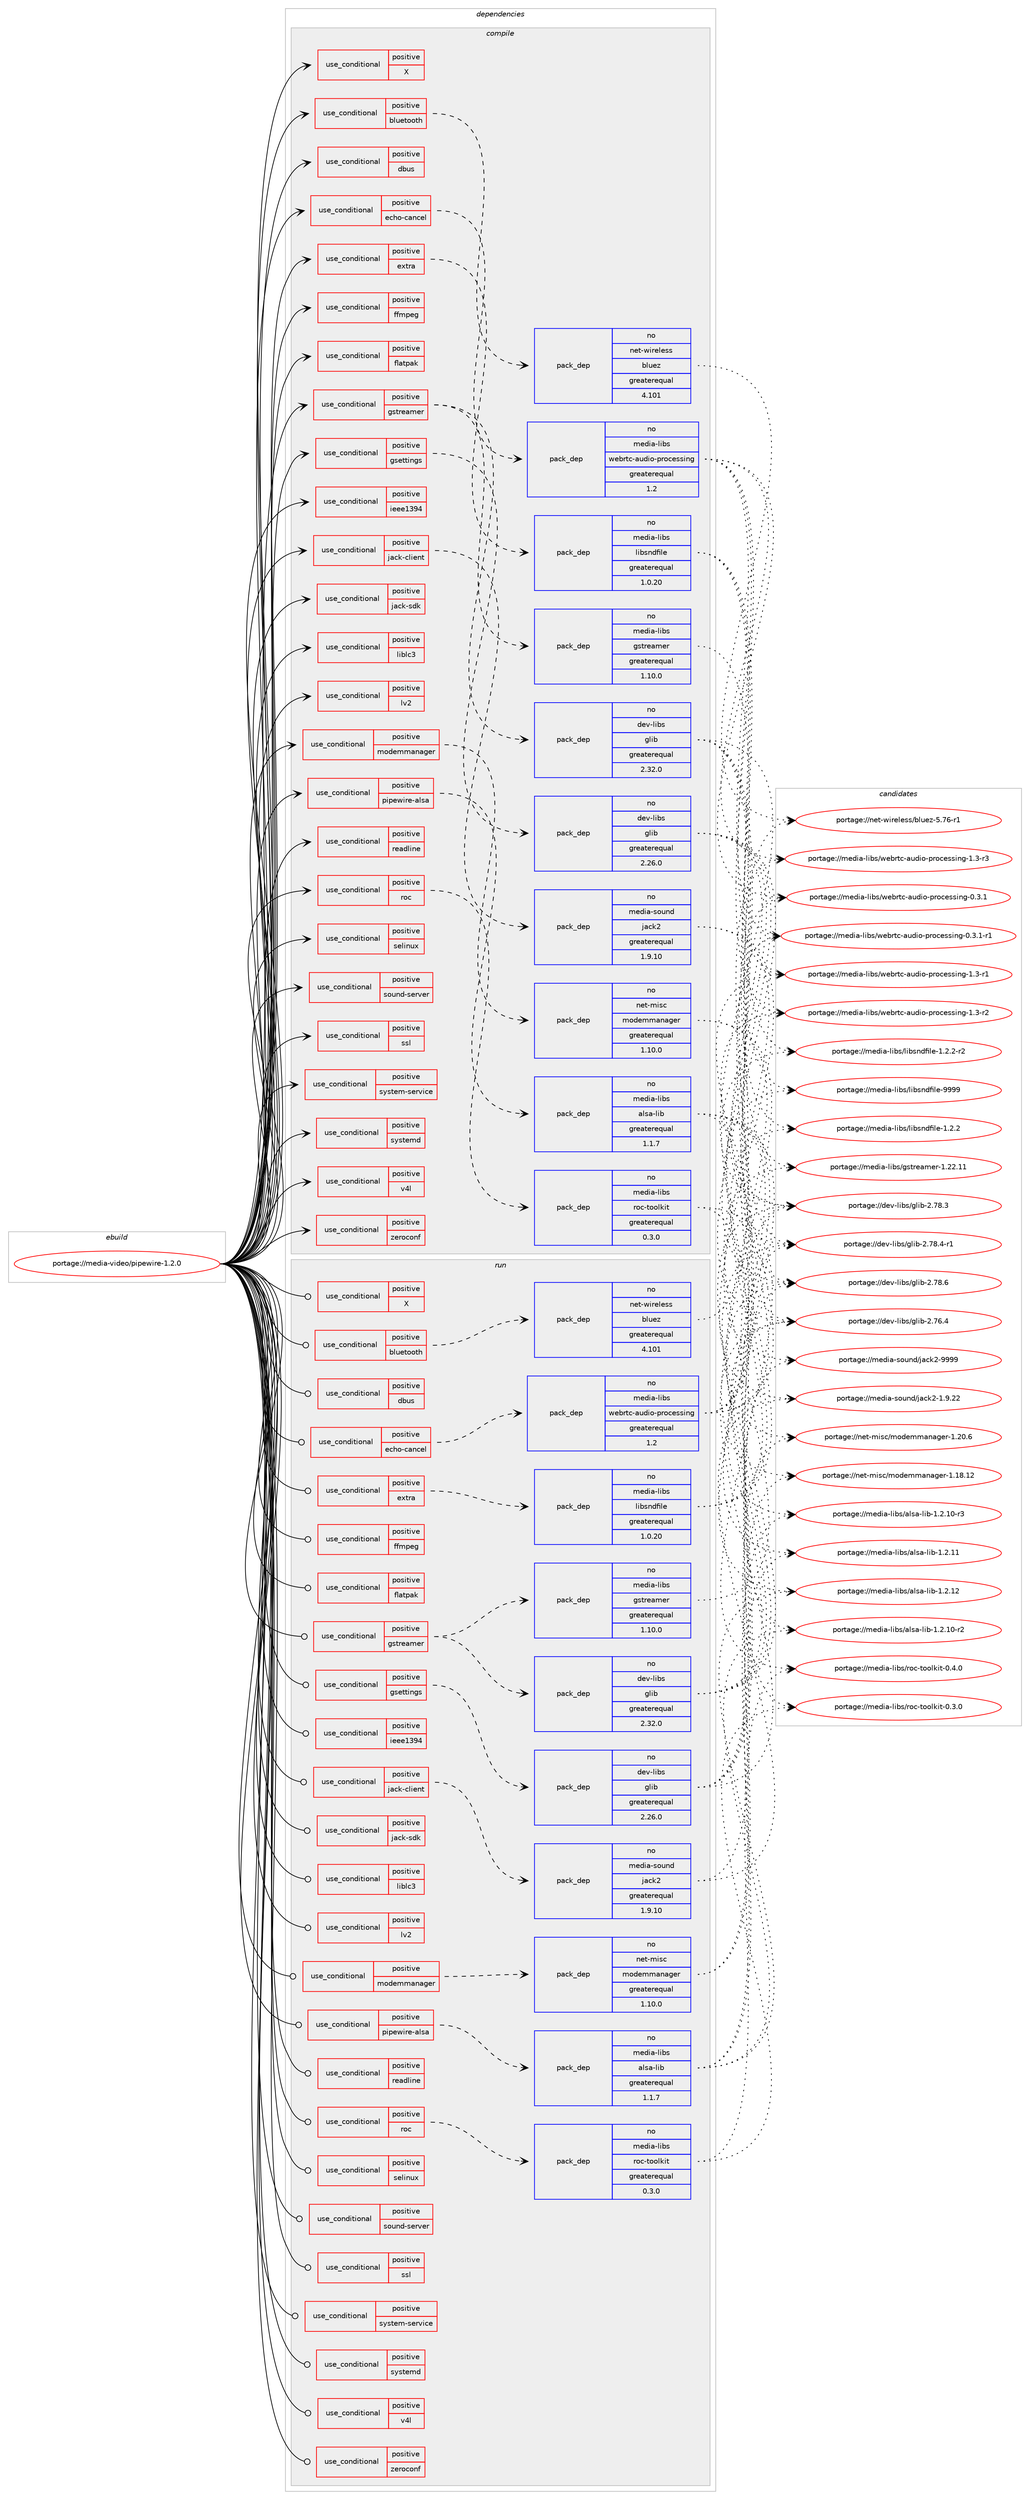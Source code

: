 digraph prolog {

# *************
# Graph options
# *************

newrank=true;
concentrate=true;
compound=true;
graph [rankdir=LR,fontname=Helvetica,fontsize=10,ranksep=1.5];#, ranksep=2.5, nodesep=0.2];
edge  [arrowhead=vee];
node  [fontname=Helvetica,fontsize=10];

# **********
# The ebuild
# **********

subgraph cluster_leftcol {
color=gray;
rank=same;
label=<<i>ebuild</i>>;
id [label="portage://media-video/pipewire-1.2.0", color=red, width=4, href="../media-video/pipewire-1.2.0.svg"];
}

# ****************
# The dependencies
# ****************

subgraph cluster_midcol {
color=gray;
label=<<i>dependencies</i>>;
subgraph cluster_compile {
fillcolor="#eeeeee";
style=filled;
label=<<i>compile</i>>;
subgraph cond83371 {
dependency171447 [label=<<TABLE BORDER="0" CELLBORDER="1" CELLSPACING="0" CELLPADDING="4"><TR><TD ROWSPAN="3" CELLPADDING="10">use_conditional</TD></TR><TR><TD>positive</TD></TR><TR><TD>X</TD></TR></TABLE>>, shape=none, color=red];
# *** BEGIN UNKNOWN DEPENDENCY TYPE (TODO) ***
# dependency171447 -> package_dependency(portage://media-video/pipewire-1.2.0,install,no,media-libs,libcanberra,none,[,,],[],[])
# *** END UNKNOWN DEPENDENCY TYPE (TODO) ***

# *** BEGIN UNKNOWN DEPENDENCY TYPE (TODO) ***
# dependency171447 -> package_dependency(portage://media-video/pipewire-1.2.0,install,no,x11-libs,libX11,none,[,,],[],[])
# *** END UNKNOWN DEPENDENCY TYPE (TODO) ***

# *** BEGIN UNKNOWN DEPENDENCY TYPE (TODO) ***
# dependency171447 -> package_dependency(portage://media-video/pipewire-1.2.0,install,no,x11-libs,libXfixes,none,[,,],[],[])
# *** END UNKNOWN DEPENDENCY TYPE (TODO) ***

}
id:e -> dependency171447:w [weight=20,style="solid",arrowhead="vee"];
subgraph cond83372 {
dependency171448 [label=<<TABLE BORDER="0" CELLBORDER="1" CELLSPACING="0" CELLPADDING="4"><TR><TD ROWSPAN="3" CELLPADDING="10">use_conditional</TD></TR><TR><TD>positive</TD></TR><TR><TD>bluetooth</TD></TR></TABLE>>, shape=none, color=red];
# *** BEGIN UNKNOWN DEPENDENCY TYPE (TODO) ***
# dependency171448 -> package_dependency(portage://media-video/pipewire-1.2.0,install,no,dev-libs,glib,none,[,,],[],[])
# *** END UNKNOWN DEPENDENCY TYPE (TODO) ***

# *** BEGIN UNKNOWN DEPENDENCY TYPE (TODO) ***
# dependency171448 -> package_dependency(portage://media-video/pipewire-1.2.0,install,no,media-libs,fdk-aac,none,[,,],[],[])
# *** END UNKNOWN DEPENDENCY TYPE (TODO) ***

# *** BEGIN UNKNOWN DEPENDENCY TYPE (TODO) ***
# dependency171448 -> package_dependency(portage://media-video/pipewire-1.2.0,install,no,media-libs,libldac,none,[,,],[],[])
# *** END UNKNOWN DEPENDENCY TYPE (TODO) ***

# *** BEGIN UNKNOWN DEPENDENCY TYPE (TODO) ***
# dependency171448 -> package_dependency(portage://media-video/pipewire-1.2.0,install,no,media-libs,libfreeaptx,none,[,,],[],[])
# *** END UNKNOWN DEPENDENCY TYPE (TODO) ***

# *** BEGIN UNKNOWN DEPENDENCY TYPE (TODO) ***
# dependency171448 -> package_dependency(portage://media-video/pipewire-1.2.0,install,no,media-libs,opus,none,[,,],[],[])
# *** END UNKNOWN DEPENDENCY TYPE (TODO) ***

# *** BEGIN UNKNOWN DEPENDENCY TYPE (TODO) ***
# dependency171448 -> package_dependency(portage://media-video/pipewire-1.2.0,install,no,media-libs,sbc,none,[,,],[],[])
# *** END UNKNOWN DEPENDENCY TYPE (TODO) ***

subgraph pack85596 {
dependency171449 [label=<<TABLE BORDER="0" CELLBORDER="1" CELLSPACING="0" CELLPADDING="4" WIDTH="220"><TR><TD ROWSPAN="6" CELLPADDING="30">pack_dep</TD></TR><TR><TD WIDTH="110">no</TD></TR><TR><TD>net-wireless</TD></TR><TR><TD>bluez</TD></TR><TR><TD>greaterequal</TD></TR><TR><TD>4.101</TD></TR></TABLE>>, shape=none, color=blue];
}
dependency171448:e -> dependency171449:w [weight=20,style="dashed",arrowhead="vee"];
# *** BEGIN UNKNOWN DEPENDENCY TYPE (TODO) ***
# dependency171448 -> package_dependency(portage://media-video/pipewire-1.2.0,install,no,virtual,libusb,none,[,,],[slot(1)],[])
# *** END UNKNOWN DEPENDENCY TYPE (TODO) ***

}
id:e -> dependency171448:w [weight=20,style="solid",arrowhead="vee"];
subgraph cond83373 {
dependency171450 [label=<<TABLE BORDER="0" CELLBORDER="1" CELLSPACING="0" CELLPADDING="4"><TR><TD ROWSPAN="3" CELLPADDING="10">use_conditional</TD></TR><TR><TD>positive</TD></TR><TR><TD>dbus</TD></TR></TABLE>>, shape=none, color=red];
# *** BEGIN UNKNOWN DEPENDENCY TYPE (TODO) ***
# dependency171450 -> package_dependency(portage://media-video/pipewire-1.2.0,install,no,sys-apps,dbus,none,[,,],[],[use(optenable(abi_x86_32),negative),use(optenable(abi_x86_64),negative),use(optenable(abi_x86_x32),negative),use(optenable(abi_mips_n32),negative),use(optenable(abi_mips_n64),negative),use(optenable(abi_mips_o32),negative),use(optenable(abi_s390_32),negative),use(optenable(abi_s390_64),negative)])
# *** END UNKNOWN DEPENDENCY TYPE (TODO) ***

}
id:e -> dependency171450:w [weight=20,style="solid",arrowhead="vee"];
subgraph cond83374 {
dependency171451 [label=<<TABLE BORDER="0" CELLBORDER="1" CELLSPACING="0" CELLPADDING="4"><TR><TD ROWSPAN="3" CELLPADDING="10">use_conditional</TD></TR><TR><TD>positive</TD></TR><TR><TD>echo-cancel</TD></TR></TABLE>>, shape=none, color=red];
subgraph pack85597 {
dependency171452 [label=<<TABLE BORDER="0" CELLBORDER="1" CELLSPACING="0" CELLPADDING="4" WIDTH="220"><TR><TD ROWSPAN="6" CELLPADDING="30">pack_dep</TD></TR><TR><TD WIDTH="110">no</TD></TR><TR><TD>media-libs</TD></TR><TR><TD>webrtc-audio-processing</TD></TR><TR><TD>greaterequal</TD></TR><TR><TD>1.2</TD></TR></TABLE>>, shape=none, color=blue];
}
dependency171451:e -> dependency171452:w [weight=20,style="dashed",arrowhead="vee"];
}
id:e -> dependency171451:w [weight=20,style="solid",arrowhead="vee"];
subgraph cond83375 {
dependency171453 [label=<<TABLE BORDER="0" CELLBORDER="1" CELLSPACING="0" CELLPADDING="4"><TR><TD ROWSPAN="3" CELLPADDING="10">use_conditional</TD></TR><TR><TD>positive</TD></TR><TR><TD>extra</TD></TR></TABLE>>, shape=none, color=red];
subgraph pack85598 {
dependency171454 [label=<<TABLE BORDER="0" CELLBORDER="1" CELLSPACING="0" CELLPADDING="4" WIDTH="220"><TR><TD ROWSPAN="6" CELLPADDING="30">pack_dep</TD></TR><TR><TD WIDTH="110">no</TD></TR><TR><TD>media-libs</TD></TR><TR><TD>libsndfile</TD></TR><TR><TD>greaterequal</TD></TR><TR><TD>1.0.20</TD></TR></TABLE>>, shape=none, color=blue];
}
dependency171453:e -> dependency171454:w [weight=20,style="dashed",arrowhead="vee"];
}
id:e -> dependency171453:w [weight=20,style="solid",arrowhead="vee"];
subgraph cond83376 {
dependency171455 [label=<<TABLE BORDER="0" CELLBORDER="1" CELLSPACING="0" CELLPADDING="4"><TR><TD ROWSPAN="3" CELLPADDING="10">use_conditional</TD></TR><TR><TD>positive</TD></TR><TR><TD>ffmpeg</TD></TR></TABLE>>, shape=none, color=red];
# *** BEGIN UNKNOWN DEPENDENCY TYPE (TODO) ***
# dependency171455 -> package_dependency(portage://media-video/pipewire-1.2.0,install,no,media-video,ffmpeg,none,[,,],any_same_slot,[])
# *** END UNKNOWN DEPENDENCY TYPE (TODO) ***

}
id:e -> dependency171455:w [weight=20,style="solid",arrowhead="vee"];
subgraph cond83377 {
dependency171456 [label=<<TABLE BORDER="0" CELLBORDER="1" CELLSPACING="0" CELLPADDING="4"><TR><TD ROWSPAN="3" CELLPADDING="10">use_conditional</TD></TR><TR><TD>positive</TD></TR><TR><TD>flatpak</TD></TR></TABLE>>, shape=none, color=red];
# *** BEGIN UNKNOWN DEPENDENCY TYPE (TODO) ***
# dependency171456 -> package_dependency(portage://media-video/pipewire-1.2.0,install,no,dev-libs,glib,none,[,,],[],[])
# *** END UNKNOWN DEPENDENCY TYPE (TODO) ***

}
id:e -> dependency171456:w [weight=20,style="solid",arrowhead="vee"];
subgraph cond83378 {
dependency171457 [label=<<TABLE BORDER="0" CELLBORDER="1" CELLSPACING="0" CELLPADDING="4"><TR><TD ROWSPAN="3" CELLPADDING="10">use_conditional</TD></TR><TR><TD>positive</TD></TR><TR><TD>gsettings</TD></TR></TABLE>>, shape=none, color=red];
subgraph pack85599 {
dependency171458 [label=<<TABLE BORDER="0" CELLBORDER="1" CELLSPACING="0" CELLPADDING="4" WIDTH="220"><TR><TD ROWSPAN="6" CELLPADDING="30">pack_dep</TD></TR><TR><TD WIDTH="110">no</TD></TR><TR><TD>dev-libs</TD></TR><TR><TD>glib</TD></TR><TR><TD>greaterequal</TD></TR><TR><TD>2.26.0</TD></TR></TABLE>>, shape=none, color=blue];
}
dependency171457:e -> dependency171458:w [weight=20,style="dashed",arrowhead="vee"];
}
id:e -> dependency171457:w [weight=20,style="solid",arrowhead="vee"];
subgraph cond83379 {
dependency171459 [label=<<TABLE BORDER="0" CELLBORDER="1" CELLSPACING="0" CELLPADDING="4"><TR><TD ROWSPAN="3" CELLPADDING="10">use_conditional</TD></TR><TR><TD>positive</TD></TR><TR><TD>gstreamer</TD></TR></TABLE>>, shape=none, color=red];
subgraph pack85600 {
dependency171460 [label=<<TABLE BORDER="0" CELLBORDER="1" CELLSPACING="0" CELLPADDING="4" WIDTH="220"><TR><TD ROWSPAN="6" CELLPADDING="30">pack_dep</TD></TR><TR><TD WIDTH="110">no</TD></TR><TR><TD>dev-libs</TD></TR><TR><TD>glib</TD></TR><TR><TD>greaterequal</TD></TR><TR><TD>2.32.0</TD></TR></TABLE>>, shape=none, color=blue];
}
dependency171459:e -> dependency171460:w [weight=20,style="dashed",arrowhead="vee"];
subgraph pack85601 {
dependency171461 [label=<<TABLE BORDER="0" CELLBORDER="1" CELLSPACING="0" CELLPADDING="4" WIDTH="220"><TR><TD ROWSPAN="6" CELLPADDING="30">pack_dep</TD></TR><TR><TD WIDTH="110">no</TD></TR><TR><TD>media-libs</TD></TR><TR><TD>gstreamer</TD></TR><TR><TD>greaterequal</TD></TR><TR><TD>1.10.0</TD></TR></TABLE>>, shape=none, color=blue];
}
dependency171459:e -> dependency171461:w [weight=20,style="dashed",arrowhead="vee"];
# *** BEGIN UNKNOWN DEPENDENCY TYPE (TODO) ***
# dependency171459 -> package_dependency(portage://media-video/pipewire-1.2.0,install,no,media-libs,gst-plugins-base,none,[,,],[slot(1.0)],[])
# *** END UNKNOWN DEPENDENCY TYPE (TODO) ***

}
id:e -> dependency171459:w [weight=20,style="solid",arrowhead="vee"];
subgraph cond83380 {
dependency171462 [label=<<TABLE BORDER="0" CELLBORDER="1" CELLSPACING="0" CELLPADDING="4"><TR><TD ROWSPAN="3" CELLPADDING="10">use_conditional</TD></TR><TR><TD>positive</TD></TR><TR><TD>ieee1394</TD></TR></TABLE>>, shape=none, color=red];
# *** BEGIN UNKNOWN DEPENDENCY TYPE (TODO) ***
# dependency171462 -> package_dependency(portage://media-video/pipewire-1.2.0,install,no,media-libs,libffado,none,[,,],[],[use(optenable(abi_x86_32),negative),use(optenable(abi_x86_64),negative),use(optenable(abi_x86_x32),negative),use(optenable(abi_mips_n32),negative),use(optenable(abi_mips_n64),negative),use(optenable(abi_mips_o32),negative),use(optenable(abi_s390_32),negative),use(optenable(abi_s390_64),negative)])
# *** END UNKNOWN DEPENDENCY TYPE (TODO) ***

}
id:e -> dependency171462:w [weight=20,style="solid",arrowhead="vee"];
subgraph cond83381 {
dependency171463 [label=<<TABLE BORDER="0" CELLBORDER="1" CELLSPACING="0" CELLPADDING="4"><TR><TD ROWSPAN="3" CELLPADDING="10">use_conditional</TD></TR><TR><TD>positive</TD></TR><TR><TD>jack-client</TD></TR></TABLE>>, shape=none, color=red];
subgraph pack85602 {
dependency171464 [label=<<TABLE BORDER="0" CELLBORDER="1" CELLSPACING="0" CELLPADDING="4" WIDTH="220"><TR><TD ROWSPAN="6" CELLPADDING="30">pack_dep</TD></TR><TR><TD WIDTH="110">no</TD></TR><TR><TD>media-sound</TD></TR><TR><TD>jack2</TD></TR><TR><TD>greaterequal</TD></TR><TR><TD>1.9.10</TD></TR></TABLE>>, shape=none, color=blue];
}
dependency171463:e -> dependency171464:w [weight=20,style="dashed",arrowhead="vee"];
}
id:e -> dependency171463:w [weight=20,style="solid",arrowhead="vee"];
subgraph cond83382 {
dependency171465 [label=<<TABLE BORDER="0" CELLBORDER="1" CELLSPACING="0" CELLPADDING="4"><TR><TD ROWSPAN="3" CELLPADDING="10">use_conditional</TD></TR><TR><TD>positive</TD></TR><TR><TD>jack-sdk</TD></TR></TABLE>>, shape=none, color=red];
# *** BEGIN UNKNOWN DEPENDENCY TYPE (TODO) ***
# dependency171465 -> package_dependency(portage://media-video/pipewire-1.2.0,install,weak,media-sound,jack-audio-connection-kit,none,[,,],[],[])
# *** END UNKNOWN DEPENDENCY TYPE (TODO) ***

# *** BEGIN UNKNOWN DEPENDENCY TYPE (TODO) ***
# dependency171465 -> package_dependency(portage://media-video/pipewire-1.2.0,install,weak,media-sound,jack2,none,[,,],[],[])
# *** END UNKNOWN DEPENDENCY TYPE (TODO) ***

}
id:e -> dependency171465:w [weight=20,style="solid",arrowhead="vee"];
subgraph cond83383 {
dependency171466 [label=<<TABLE BORDER="0" CELLBORDER="1" CELLSPACING="0" CELLPADDING="4"><TR><TD ROWSPAN="3" CELLPADDING="10">use_conditional</TD></TR><TR><TD>positive</TD></TR><TR><TD>liblc3</TD></TR></TABLE>>, shape=none, color=red];
# *** BEGIN UNKNOWN DEPENDENCY TYPE (TODO) ***
# dependency171466 -> package_dependency(portage://media-video/pipewire-1.2.0,install,no,media-sound,liblc3,none,[,,],[],[])
# *** END UNKNOWN DEPENDENCY TYPE (TODO) ***

}
id:e -> dependency171466:w [weight=20,style="solid",arrowhead="vee"];
subgraph cond83384 {
dependency171467 [label=<<TABLE BORDER="0" CELLBORDER="1" CELLSPACING="0" CELLPADDING="4"><TR><TD ROWSPAN="3" CELLPADDING="10">use_conditional</TD></TR><TR><TD>positive</TD></TR><TR><TD>lv2</TD></TR></TABLE>>, shape=none, color=red];
# *** BEGIN UNKNOWN DEPENDENCY TYPE (TODO) ***
# dependency171467 -> package_dependency(portage://media-video/pipewire-1.2.0,install,no,media-libs,lilv,none,[,,],[],[])
# *** END UNKNOWN DEPENDENCY TYPE (TODO) ***

}
id:e -> dependency171467:w [weight=20,style="solid",arrowhead="vee"];
subgraph cond83385 {
dependency171468 [label=<<TABLE BORDER="0" CELLBORDER="1" CELLSPACING="0" CELLPADDING="4"><TR><TD ROWSPAN="3" CELLPADDING="10">use_conditional</TD></TR><TR><TD>positive</TD></TR><TR><TD>modemmanager</TD></TR></TABLE>>, shape=none, color=red];
subgraph pack85603 {
dependency171469 [label=<<TABLE BORDER="0" CELLBORDER="1" CELLSPACING="0" CELLPADDING="4" WIDTH="220"><TR><TD ROWSPAN="6" CELLPADDING="30">pack_dep</TD></TR><TR><TD WIDTH="110">no</TD></TR><TR><TD>net-misc</TD></TR><TR><TD>modemmanager</TD></TR><TR><TD>greaterequal</TD></TR><TR><TD>1.10.0</TD></TR></TABLE>>, shape=none, color=blue];
}
dependency171468:e -> dependency171469:w [weight=20,style="dashed",arrowhead="vee"];
}
id:e -> dependency171468:w [weight=20,style="solid",arrowhead="vee"];
subgraph cond83386 {
dependency171470 [label=<<TABLE BORDER="0" CELLBORDER="1" CELLSPACING="0" CELLPADDING="4"><TR><TD ROWSPAN="3" CELLPADDING="10">use_conditional</TD></TR><TR><TD>positive</TD></TR><TR><TD>pipewire-alsa</TD></TR></TABLE>>, shape=none, color=red];
subgraph pack85604 {
dependency171471 [label=<<TABLE BORDER="0" CELLBORDER="1" CELLSPACING="0" CELLPADDING="4" WIDTH="220"><TR><TD ROWSPAN="6" CELLPADDING="30">pack_dep</TD></TR><TR><TD WIDTH="110">no</TD></TR><TR><TD>media-libs</TD></TR><TR><TD>alsa-lib</TD></TR><TR><TD>greaterequal</TD></TR><TR><TD>1.1.7</TD></TR></TABLE>>, shape=none, color=blue];
}
dependency171470:e -> dependency171471:w [weight=20,style="dashed",arrowhead="vee"];
}
id:e -> dependency171470:w [weight=20,style="solid",arrowhead="vee"];
subgraph cond83387 {
dependency171472 [label=<<TABLE BORDER="0" CELLBORDER="1" CELLSPACING="0" CELLPADDING="4"><TR><TD ROWSPAN="3" CELLPADDING="10">use_conditional</TD></TR><TR><TD>positive</TD></TR><TR><TD>readline</TD></TR></TABLE>>, shape=none, color=red];
# *** BEGIN UNKNOWN DEPENDENCY TYPE (TODO) ***
# dependency171472 -> package_dependency(portage://media-video/pipewire-1.2.0,install,no,sys-libs,readline,none,[,,],any_same_slot,[])
# *** END UNKNOWN DEPENDENCY TYPE (TODO) ***

}
id:e -> dependency171472:w [weight=20,style="solid",arrowhead="vee"];
subgraph cond83388 {
dependency171473 [label=<<TABLE BORDER="0" CELLBORDER="1" CELLSPACING="0" CELLPADDING="4"><TR><TD ROWSPAN="3" CELLPADDING="10">use_conditional</TD></TR><TR><TD>positive</TD></TR><TR><TD>roc</TD></TR></TABLE>>, shape=none, color=red];
subgraph pack85605 {
dependency171474 [label=<<TABLE BORDER="0" CELLBORDER="1" CELLSPACING="0" CELLPADDING="4" WIDTH="220"><TR><TD ROWSPAN="6" CELLPADDING="30">pack_dep</TD></TR><TR><TD WIDTH="110">no</TD></TR><TR><TD>media-libs</TD></TR><TR><TD>roc-toolkit</TD></TR><TR><TD>greaterequal</TD></TR><TR><TD>0.3.0</TD></TR></TABLE>>, shape=none, color=blue];
}
dependency171473:e -> dependency171474:w [weight=20,style="dashed",arrowhead="vee"];
}
id:e -> dependency171473:w [weight=20,style="solid",arrowhead="vee"];
subgraph cond83389 {
dependency171475 [label=<<TABLE BORDER="0" CELLBORDER="1" CELLSPACING="0" CELLPADDING="4"><TR><TD ROWSPAN="3" CELLPADDING="10">use_conditional</TD></TR><TR><TD>positive</TD></TR><TR><TD>selinux</TD></TR></TABLE>>, shape=none, color=red];
# *** BEGIN UNKNOWN DEPENDENCY TYPE (TODO) ***
# dependency171475 -> package_dependency(portage://media-video/pipewire-1.2.0,install,no,sys-libs,libselinux,none,[,,],[],[])
# *** END UNKNOWN DEPENDENCY TYPE (TODO) ***

}
id:e -> dependency171475:w [weight=20,style="solid",arrowhead="vee"];
subgraph cond83390 {
dependency171476 [label=<<TABLE BORDER="0" CELLBORDER="1" CELLSPACING="0" CELLPADDING="4"><TR><TD ROWSPAN="3" CELLPADDING="10">use_conditional</TD></TR><TR><TD>positive</TD></TR><TR><TD>sound-server</TD></TR></TABLE>>, shape=none, color=red];
# *** BEGIN UNKNOWN DEPENDENCY TYPE (TODO) ***
# dependency171476 -> package_dependency(portage://media-video/pipewire-1.2.0,install,weak,media-sound,pulseaudio-daemon,none,[,,],[],[])
# *** END UNKNOWN DEPENDENCY TYPE (TODO) ***

}
id:e -> dependency171476:w [weight=20,style="solid",arrowhead="vee"];
subgraph cond83391 {
dependency171477 [label=<<TABLE BORDER="0" CELLBORDER="1" CELLSPACING="0" CELLPADDING="4"><TR><TD ROWSPAN="3" CELLPADDING="10">use_conditional</TD></TR><TR><TD>positive</TD></TR><TR><TD>ssl</TD></TR></TABLE>>, shape=none, color=red];
# *** BEGIN UNKNOWN DEPENDENCY TYPE (TODO) ***
# dependency171477 -> package_dependency(portage://media-video/pipewire-1.2.0,install,no,dev-libs,openssl,none,[,,],any_same_slot,[])
# *** END UNKNOWN DEPENDENCY TYPE (TODO) ***

}
id:e -> dependency171477:w [weight=20,style="solid",arrowhead="vee"];
subgraph cond83392 {
dependency171478 [label=<<TABLE BORDER="0" CELLBORDER="1" CELLSPACING="0" CELLPADDING="4"><TR><TD ROWSPAN="3" CELLPADDING="10">use_conditional</TD></TR><TR><TD>positive</TD></TR><TR><TD>system-service</TD></TR></TABLE>>, shape=none, color=red];
# *** BEGIN UNKNOWN DEPENDENCY TYPE (TODO) ***
# dependency171478 -> package_dependency(portage://media-video/pipewire-1.2.0,install,no,acct-user,pipewire,none,[,,],[],[])
# *** END UNKNOWN DEPENDENCY TYPE (TODO) ***

}
id:e -> dependency171478:w [weight=20,style="solid",arrowhead="vee"];
subgraph cond83393 {
dependency171479 [label=<<TABLE BORDER="0" CELLBORDER="1" CELLSPACING="0" CELLPADDING="4"><TR><TD ROWSPAN="3" CELLPADDING="10">use_conditional</TD></TR><TR><TD>positive</TD></TR><TR><TD>systemd</TD></TR></TABLE>>, shape=none, color=red];
# *** BEGIN UNKNOWN DEPENDENCY TYPE (TODO) ***
# dependency171479 -> package_dependency(portage://media-video/pipewire-1.2.0,install,no,sys-apps,systemd,none,[,,],[],[])
# *** END UNKNOWN DEPENDENCY TYPE (TODO) ***

}
id:e -> dependency171479:w [weight=20,style="solid",arrowhead="vee"];
subgraph cond83394 {
dependency171480 [label=<<TABLE BORDER="0" CELLBORDER="1" CELLSPACING="0" CELLPADDING="4"><TR><TD ROWSPAN="3" CELLPADDING="10">use_conditional</TD></TR><TR><TD>positive</TD></TR><TR><TD>v4l</TD></TR></TABLE>>, shape=none, color=red];
# *** BEGIN UNKNOWN DEPENDENCY TYPE (TODO) ***
# dependency171480 -> package_dependency(portage://media-video/pipewire-1.2.0,install,no,media-libs,libv4l,none,[,,],[],[])
# *** END UNKNOWN DEPENDENCY TYPE (TODO) ***

}
id:e -> dependency171480:w [weight=20,style="solid",arrowhead="vee"];
subgraph cond83395 {
dependency171481 [label=<<TABLE BORDER="0" CELLBORDER="1" CELLSPACING="0" CELLPADDING="4"><TR><TD ROWSPAN="3" CELLPADDING="10">use_conditional</TD></TR><TR><TD>positive</TD></TR><TR><TD>zeroconf</TD></TR></TABLE>>, shape=none, color=red];
# *** BEGIN UNKNOWN DEPENDENCY TYPE (TODO) ***
# dependency171481 -> package_dependency(portage://media-video/pipewire-1.2.0,install,no,net-dns,avahi,none,[,,],[],[])
# *** END UNKNOWN DEPENDENCY TYPE (TODO) ***

}
id:e -> dependency171481:w [weight=20,style="solid",arrowhead="vee"];
# *** BEGIN UNKNOWN DEPENDENCY TYPE (TODO) ***
# id -> package_dependency(portage://media-video/pipewire-1.2.0,install,no,acct-group,audio,none,[,,],[],[])
# *** END UNKNOWN DEPENDENCY TYPE (TODO) ***

# *** BEGIN UNKNOWN DEPENDENCY TYPE (TODO) ***
# id -> package_dependency(portage://media-video/pipewire-1.2.0,install,no,acct-group,pipewire,none,[,,],[],[])
# *** END UNKNOWN DEPENDENCY TYPE (TODO) ***

# *** BEGIN UNKNOWN DEPENDENCY TYPE (TODO) ***
# id -> package_dependency(portage://media-video/pipewire-1.2.0,install,no,media-libs,alsa-lib,none,[,,],[],[use(optenable(abi_x86_32),negative),use(optenable(abi_x86_64),negative),use(optenable(abi_x86_x32),negative),use(optenable(abi_mips_n32),negative),use(optenable(abi_mips_n64),negative),use(optenable(abi_mips_o32),negative),use(optenable(abi_s390_32),negative),use(optenable(abi_s390_64),negative)])
# *** END UNKNOWN DEPENDENCY TYPE (TODO) ***

# *** BEGIN UNKNOWN DEPENDENCY TYPE (TODO) ***
# id -> package_dependency(portage://media-video/pipewire-1.2.0,install,no,sys-libs,ncurses,none,[,,],any_same_slot,[use(enable(unicode),positive)])
# *** END UNKNOWN DEPENDENCY TYPE (TODO) ***

# *** BEGIN UNKNOWN DEPENDENCY TYPE (TODO) ***
# id -> package_dependency(portage://media-video/pipewire-1.2.0,install,no,virtual,libintl,none,[,,],[],[use(optenable(abi_x86_32),negative),use(optenable(abi_x86_64),negative),use(optenable(abi_x86_x32),negative),use(optenable(abi_mips_n32),negative),use(optenable(abi_mips_n64),negative),use(optenable(abi_mips_o32),negative),use(optenable(abi_s390_32),negative),use(optenable(abi_s390_64),negative)])
# *** END UNKNOWN DEPENDENCY TYPE (TODO) ***

# *** BEGIN UNKNOWN DEPENDENCY TYPE (TODO) ***
# id -> package_dependency(portage://media-video/pipewire-1.2.0,install,no,virtual,libudev,none,[,,],[],[use(optenable(abi_x86_32),negative),use(optenable(abi_x86_64),negative),use(optenable(abi_x86_x32),negative),use(optenable(abi_mips_n32),negative),use(optenable(abi_mips_n64),negative),use(optenable(abi_mips_o32),negative),use(optenable(abi_s390_32),negative),use(optenable(abi_s390_64),negative)])
# *** END UNKNOWN DEPENDENCY TYPE (TODO) ***

}
subgraph cluster_compileandrun {
fillcolor="#eeeeee";
style=filled;
label=<<i>compile and run</i>>;
}
subgraph cluster_run {
fillcolor="#eeeeee";
style=filled;
label=<<i>run</i>>;
subgraph cond83396 {
dependency171482 [label=<<TABLE BORDER="0" CELLBORDER="1" CELLSPACING="0" CELLPADDING="4"><TR><TD ROWSPAN="3" CELLPADDING="10">use_conditional</TD></TR><TR><TD>positive</TD></TR><TR><TD>X</TD></TR></TABLE>>, shape=none, color=red];
# *** BEGIN UNKNOWN DEPENDENCY TYPE (TODO) ***
# dependency171482 -> package_dependency(portage://media-video/pipewire-1.2.0,run,no,media-libs,libcanberra,none,[,,],[],[])
# *** END UNKNOWN DEPENDENCY TYPE (TODO) ***

# *** BEGIN UNKNOWN DEPENDENCY TYPE (TODO) ***
# dependency171482 -> package_dependency(portage://media-video/pipewire-1.2.0,run,no,x11-libs,libX11,none,[,,],[],[])
# *** END UNKNOWN DEPENDENCY TYPE (TODO) ***

# *** BEGIN UNKNOWN DEPENDENCY TYPE (TODO) ***
# dependency171482 -> package_dependency(portage://media-video/pipewire-1.2.0,run,no,x11-libs,libXfixes,none,[,,],[],[])
# *** END UNKNOWN DEPENDENCY TYPE (TODO) ***

}
id:e -> dependency171482:w [weight=20,style="solid",arrowhead="odot"];
subgraph cond83397 {
dependency171483 [label=<<TABLE BORDER="0" CELLBORDER="1" CELLSPACING="0" CELLPADDING="4"><TR><TD ROWSPAN="3" CELLPADDING="10">use_conditional</TD></TR><TR><TD>positive</TD></TR><TR><TD>bluetooth</TD></TR></TABLE>>, shape=none, color=red];
# *** BEGIN UNKNOWN DEPENDENCY TYPE (TODO) ***
# dependency171483 -> package_dependency(portage://media-video/pipewire-1.2.0,run,no,dev-libs,glib,none,[,,],[],[])
# *** END UNKNOWN DEPENDENCY TYPE (TODO) ***

# *** BEGIN UNKNOWN DEPENDENCY TYPE (TODO) ***
# dependency171483 -> package_dependency(portage://media-video/pipewire-1.2.0,run,no,media-libs,fdk-aac,none,[,,],[],[])
# *** END UNKNOWN DEPENDENCY TYPE (TODO) ***

# *** BEGIN UNKNOWN DEPENDENCY TYPE (TODO) ***
# dependency171483 -> package_dependency(portage://media-video/pipewire-1.2.0,run,no,media-libs,libldac,none,[,,],[],[])
# *** END UNKNOWN DEPENDENCY TYPE (TODO) ***

# *** BEGIN UNKNOWN DEPENDENCY TYPE (TODO) ***
# dependency171483 -> package_dependency(portage://media-video/pipewire-1.2.0,run,no,media-libs,libfreeaptx,none,[,,],[],[])
# *** END UNKNOWN DEPENDENCY TYPE (TODO) ***

# *** BEGIN UNKNOWN DEPENDENCY TYPE (TODO) ***
# dependency171483 -> package_dependency(portage://media-video/pipewire-1.2.0,run,no,media-libs,opus,none,[,,],[],[])
# *** END UNKNOWN DEPENDENCY TYPE (TODO) ***

# *** BEGIN UNKNOWN DEPENDENCY TYPE (TODO) ***
# dependency171483 -> package_dependency(portage://media-video/pipewire-1.2.0,run,no,media-libs,sbc,none,[,,],[],[])
# *** END UNKNOWN DEPENDENCY TYPE (TODO) ***

subgraph pack85606 {
dependency171484 [label=<<TABLE BORDER="0" CELLBORDER="1" CELLSPACING="0" CELLPADDING="4" WIDTH="220"><TR><TD ROWSPAN="6" CELLPADDING="30">pack_dep</TD></TR><TR><TD WIDTH="110">no</TD></TR><TR><TD>net-wireless</TD></TR><TR><TD>bluez</TD></TR><TR><TD>greaterequal</TD></TR><TR><TD>4.101</TD></TR></TABLE>>, shape=none, color=blue];
}
dependency171483:e -> dependency171484:w [weight=20,style="dashed",arrowhead="vee"];
# *** BEGIN UNKNOWN DEPENDENCY TYPE (TODO) ***
# dependency171483 -> package_dependency(portage://media-video/pipewire-1.2.0,run,no,virtual,libusb,none,[,,],[slot(1)],[])
# *** END UNKNOWN DEPENDENCY TYPE (TODO) ***

}
id:e -> dependency171483:w [weight=20,style="solid",arrowhead="odot"];
subgraph cond83398 {
dependency171485 [label=<<TABLE BORDER="0" CELLBORDER="1" CELLSPACING="0" CELLPADDING="4"><TR><TD ROWSPAN="3" CELLPADDING="10">use_conditional</TD></TR><TR><TD>positive</TD></TR><TR><TD>dbus</TD></TR></TABLE>>, shape=none, color=red];
# *** BEGIN UNKNOWN DEPENDENCY TYPE (TODO) ***
# dependency171485 -> package_dependency(portage://media-video/pipewire-1.2.0,run,no,sys-apps,dbus,none,[,,],[],[use(optenable(abi_x86_32),negative),use(optenable(abi_x86_64),negative),use(optenable(abi_x86_x32),negative),use(optenable(abi_mips_n32),negative),use(optenable(abi_mips_n64),negative),use(optenable(abi_mips_o32),negative),use(optenable(abi_s390_32),negative),use(optenable(abi_s390_64),negative)])
# *** END UNKNOWN DEPENDENCY TYPE (TODO) ***

}
id:e -> dependency171485:w [weight=20,style="solid",arrowhead="odot"];
subgraph cond83399 {
dependency171486 [label=<<TABLE BORDER="0" CELLBORDER="1" CELLSPACING="0" CELLPADDING="4"><TR><TD ROWSPAN="3" CELLPADDING="10">use_conditional</TD></TR><TR><TD>positive</TD></TR><TR><TD>echo-cancel</TD></TR></TABLE>>, shape=none, color=red];
subgraph pack85607 {
dependency171487 [label=<<TABLE BORDER="0" CELLBORDER="1" CELLSPACING="0" CELLPADDING="4" WIDTH="220"><TR><TD ROWSPAN="6" CELLPADDING="30">pack_dep</TD></TR><TR><TD WIDTH="110">no</TD></TR><TR><TD>media-libs</TD></TR><TR><TD>webrtc-audio-processing</TD></TR><TR><TD>greaterequal</TD></TR><TR><TD>1.2</TD></TR></TABLE>>, shape=none, color=blue];
}
dependency171486:e -> dependency171487:w [weight=20,style="dashed",arrowhead="vee"];
}
id:e -> dependency171486:w [weight=20,style="solid",arrowhead="odot"];
subgraph cond83400 {
dependency171488 [label=<<TABLE BORDER="0" CELLBORDER="1" CELLSPACING="0" CELLPADDING="4"><TR><TD ROWSPAN="3" CELLPADDING="10">use_conditional</TD></TR><TR><TD>positive</TD></TR><TR><TD>extra</TD></TR></TABLE>>, shape=none, color=red];
subgraph pack85608 {
dependency171489 [label=<<TABLE BORDER="0" CELLBORDER="1" CELLSPACING="0" CELLPADDING="4" WIDTH="220"><TR><TD ROWSPAN="6" CELLPADDING="30">pack_dep</TD></TR><TR><TD WIDTH="110">no</TD></TR><TR><TD>media-libs</TD></TR><TR><TD>libsndfile</TD></TR><TR><TD>greaterequal</TD></TR><TR><TD>1.0.20</TD></TR></TABLE>>, shape=none, color=blue];
}
dependency171488:e -> dependency171489:w [weight=20,style="dashed",arrowhead="vee"];
}
id:e -> dependency171488:w [weight=20,style="solid",arrowhead="odot"];
subgraph cond83401 {
dependency171490 [label=<<TABLE BORDER="0" CELLBORDER="1" CELLSPACING="0" CELLPADDING="4"><TR><TD ROWSPAN="3" CELLPADDING="10">use_conditional</TD></TR><TR><TD>positive</TD></TR><TR><TD>ffmpeg</TD></TR></TABLE>>, shape=none, color=red];
# *** BEGIN UNKNOWN DEPENDENCY TYPE (TODO) ***
# dependency171490 -> package_dependency(portage://media-video/pipewire-1.2.0,run,no,media-video,ffmpeg,none,[,,],any_same_slot,[])
# *** END UNKNOWN DEPENDENCY TYPE (TODO) ***

}
id:e -> dependency171490:w [weight=20,style="solid",arrowhead="odot"];
subgraph cond83402 {
dependency171491 [label=<<TABLE BORDER="0" CELLBORDER="1" CELLSPACING="0" CELLPADDING="4"><TR><TD ROWSPAN="3" CELLPADDING="10">use_conditional</TD></TR><TR><TD>positive</TD></TR><TR><TD>flatpak</TD></TR></TABLE>>, shape=none, color=red];
# *** BEGIN UNKNOWN DEPENDENCY TYPE (TODO) ***
# dependency171491 -> package_dependency(portage://media-video/pipewire-1.2.0,run,no,dev-libs,glib,none,[,,],[],[])
# *** END UNKNOWN DEPENDENCY TYPE (TODO) ***

}
id:e -> dependency171491:w [weight=20,style="solid",arrowhead="odot"];
subgraph cond83403 {
dependency171492 [label=<<TABLE BORDER="0" CELLBORDER="1" CELLSPACING="0" CELLPADDING="4"><TR><TD ROWSPAN="3" CELLPADDING="10">use_conditional</TD></TR><TR><TD>positive</TD></TR><TR><TD>gsettings</TD></TR></TABLE>>, shape=none, color=red];
subgraph pack85609 {
dependency171493 [label=<<TABLE BORDER="0" CELLBORDER="1" CELLSPACING="0" CELLPADDING="4" WIDTH="220"><TR><TD ROWSPAN="6" CELLPADDING="30">pack_dep</TD></TR><TR><TD WIDTH="110">no</TD></TR><TR><TD>dev-libs</TD></TR><TR><TD>glib</TD></TR><TR><TD>greaterequal</TD></TR><TR><TD>2.26.0</TD></TR></TABLE>>, shape=none, color=blue];
}
dependency171492:e -> dependency171493:w [weight=20,style="dashed",arrowhead="vee"];
}
id:e -> dependency171492:w [weight=20,style="solid",arrowhead="odot"];
subgraph cond83404 {
dependency171494 [label=<<TABLE BORDER="0" CELLBORDER="1" CELLSPACING="0" CELLPADDING="4"><TR><TD ROWSPAN="3" CELLPADDING="10">use_conditional</TD></TR><TR><TD>positive</TD></TR><TR><TD>gstreamer</TD></TR></TABLE>>, shape=none, color=red];
subgraph pack85610 {
dependency171495 [label=<<TABLE BORDER="0" CELLBORDER="1" CELLSPACING="0" CELLPADDING="4" WIDTH="220"><TR><TD ROWSPAN="6" CELLPADDING="30">pack_dep</TD></TR><TR><TD WIDTH="110">no</TD></TR><TR><TD>dev-libs</TD></TR><TR><TD>glib</TD></TR><TR><TD>greaterequal</TD></TR><TR><TD>2.32.0</TD></TR></TABLE>>, shape=none, color=blue];
}
dependency171494:e -> dependency171495:w [weight=20,style="dashed",arrowhead="vee"];
subgraph pack85611 {
dependency171496 [label=<<TABLE BORDER="0" CELLBORDER="1" CELLSPACING="0" CELLPADDING="4" WIDTH="220"><TR><TD ROWSPAN="6" CELLPADDING="30">pack_dep</TD></TR><TR><TD WIDTH="110">no</TD></TR><TR><TD>media-libs</TD></TR><TR><TD>gstreamer</TD></TR><TR><TD>greaterequal</TD></TR><TR><TD>1.10.0</TD></TR></TABLE>>, shape=none, color=blue];
}
dependency171494:e -> dependency171496:w [weight=20,style="dashed",arrowhead="vee"];
# *** BEGIN UNKNOWN DEPENDENCY TYPE (TODO) ***
# dependency171494 -> package_dependency(portage://media-video/pipewire-1.2.0,run,no,media-libs,gst-plugins-base,none,[,,],[slot(1.0)],[])
# *** END UNKNOWN DEPENDENCY TYPE (TODO) ***

}
id:e -> dependency171494:w [weight=20,style="solid",arrowhead="odot"];
subgraph cond83405 {
dependency171497 [label=<<TABLE BORDER="0" CELLBORDER="1" CELLSPACING="0" CELLPADDING="4"><TR><TD ROWSPAN="3" CELLPADDING="10">use_conditional</TD></TR><TR><TD>positive</TD></TR><TR><TD>ieee1394</TD></TR></TABLE>>, shape=none, color=red];
# *** BEGIN UNKNOWN DEPENDENCY TYPE (TODO) ***
# dependency171497 -> package_dependency(portage://media-video/pipewire-1.2.0,run,no,media-libs,libffado,none,[,,],[],[use(optenable(abi_x86_32),negative),use(optenable(abi_x86_64),negative),use(optenable(abi_x86_x32),negative),use(optenable(abi_mips_n32),negative),use(optenable(abi_mips_n64),negative),use(optenable(abi_mips_o32),negative),use(optenable(abi_s390_32),negative),use(optenable(abi_s390_64),negative)])
# *** END UNKNOWN DEPENDENCY TYPE (TODO) ***

}
id:e -> dependency171497:w [weight=20,style="solid",arrowhead="odot"];
subgraph cond83406 {
dependency171498 [label=<<TABLE BORDER="0" CELLBORDER="1" CELLSPACING="0" CELLPADDING="4"><TR><TD ROWSPAN="3" CELLPADDING="10">use_conditional</TD></TR><TR><TD>positive</TD></TR><TR><TD>jack-client</TD></TR></TABLE>>, shape=none, color=red];
subgraph pack85612 {
dependency171499 [label=<<TABLE BORDER="0" CELLBORDER="1" CELLSPACING="0" CELLPADDING="4" WIDTH="220"><TR><TD ROWSPAN="6" CELLPADDING="30">pack_dep</TD></TR><TR><TD WIDTH="110">no</TD></TR><TR><TD>media-sound</TD></TR><TR><TD>jack2</TD></TR><TR><TD>greaterequal</TD></TR><TR><TD>1.9.10</TD></TR></TABLE>>, shape=none, color=blue];
}
dependency171498:e -> dependency171499:w [weight=20,style="dashed",arrowhead="vee"];
}
id:e -> dependency171498:w [weight=20,style="solid",arrowhead="odot"];
subgraph cond83407 {
dependency171500 [label=<<TABLE BORDER="0" CELLBORDER="1" CELLSPACING="0" CELLPADDING="4"><TR><TD ROWSPAN="3" CELLPADDING="10">use_conditional</TD></TR><TR><TD>positive</TD></TR><TR><TD>jack-sdk</TD></TR></TABLE>>, shape=none, color=red];
# *** BEGIN UNKNOWN DEPENDENCY TYPE (TODO) ***
# dependency171500 -> package_dependency(portage://media-video/pipewire-1.2.0,run,weak,media-sound,jack-audio-connection-kit,none,[,,],[],[])
# *** END UNKNOWN DEPENDENCY TYPE (TODO) ***

# *** BEGIN UNKNOWN DEPENDENCY TYPE (TODO) ***
# dependency171500 -> package_dependency(portage://media-video/pipewire-1.2.0,run,weak,media-sound,jack2,none,[,,],[],[])
# *** END UNKNOWN DEPENDENCY TYPE (TODO) ***

}
id:e -> dependency171500:w [weight=20,style="solid",arrowhead="odot"];
subgraph cond83408 {
dependency171501 [label=<<TABLE BORDER="0" CELLBORDER="1" CELLSPACING="0" CELLPADDING="4"><TR><TD ROWSPAN="3" CELLPADDING="10">use_conditional</TD></TR><TR><TD>positive</TD></TR><TR><TD>liblc3</TD></TR></TABLE>>, shape=none, color=red];
# *** BEGIN UNKNOWN DEPENDENCY TYPE (TODO) ***
# dependency171501 -> package_dependency(portage://media-video/pipewire-1.2.0,run,no,media-sound,liblc3,none,[,,],[],[])
# *** END UNKNOWN DEPENDENCY TYPE (TODO) ***

}
id:e -> dependency171501:w [weight=20,style="solid",arrowhead="odot"];
subgraph cond83409 {
dependency171502 [label=<<TABLE BORDER="0" CELLBORDER="1" CELLSPACING="0" CELLPADDING="4"><TR><TD ROWSPAN="3" CELLPADDING="10">use_conditional</TD></TR><TR><TD>positive</TD></TR><TR><TD>lv2</TD></TR></TABLE>>, shape=none, color=red];
# *** BEGIN UNKNOWN DEPENDENCY TYPE (TODO) ***
# dependency171502 -> package_dependency(portage://media-video/pipewire-1.2.0,run,no,media-libs,lilv,none,[,,],[],[])
# *** END UNKNOWN DEPENDENCY TYPE (TODO) ***

}
id:e -> dependency171502:w [weight=20,style="solid",arrowhead="odot"];
subgraph cond83410 {
dependency171503 [label=<<TABLE BORDER="0" CELLBORDER="1" CELLSPACING="0" CELLPADDING="4"><TR><TD ROWSPAN="3" CELLPADDING="10">use_conditional</TD></TR><TR><TD>positive</TD></TR><TR><TD>modemmanager</TD></TR></TABLE>>, shape=none, color=red];
subgraph pack85613 {
dependency171504 [label=<<TABLE BORDER="0" CELLBORDER="1" CELLSPACING="0" CELLPADDING="4" WIDTH="220"><TR><TD ROWSPAN="6" CELLPADDING="30">pack_dep</TD></TR><TR><TD WIDTH="110">no</TD></TR><TR><TD>net-misc</TD></TR><TR><TD>modemmanager</TD></TR><TR><TD>greaterequal</TD></TR><TR><TD>1.10.0</TD></TR></TABLE>>, shape=none, color=blue];
}
dependency171503:e -> dependency171504:w [weight=20,style="dashed",arrowhead="vee"];
}
id:e -> dependency171503:w [weight=20,style="solid",arrowhead="odot"];
subgraph cond83411 {
dependency171505 [label=<<TABLE BORDER="0" CELLBORDER="1" CELLSPACING="0" CELLPADDING="4"><TR><TD ROWSPAN="3" CELLPADDING="10">use_conditional</TD></TR><TR><TD>positive</TD></TR><TR><TD>pipewire-alsa</TD></TR></TABLE>>, shape=none, color=red];
subgraph pack85614 {
dependency171506 [label=<<TABLE BORDER="0" CELLBORDER="1" CELLSPACING="0" CELLPADDING="4" WIDTH="220"><TR><TD ROWSPAN="6" CELLPADDING="30">pack_dep</TD></TR><TR><TD WIDTH="110">no</TD></TR><TR><TD>media-libs</TD></TR><TR><TD>alsa-lib</TD></TR><TR><TD>greaterequal</TD></TR><TR><TD>1.1.7</TD></TR></TABLE>>, shape=none, color=blue];
}
dependency171505:e -> dependency171506:w [weight=20,style="dashed",arrowhead="vee"];
}
id:e -> dependency171505:w [weight=20,style="solid",arrowhead="odot"];
subgraph cond83412 {
dependency171507 [label=<<TABLE BORDER="0" CELLBORDER="1" CELLSPACING="0" CELLPADDING="4"><TR><TD ROWSPAN="3" CELLPADDING="10">use_conditional</TD></TR><TR><TD>positive</TD></TR><TR><TD>readline</TD></TR></TABLE>>, shape=none, color=red];
# *** BEGIN UNKNOWN DEPENDENCY TYPE (TODO) ***
# dependency171507 -> package_dependency(portage://media-video/pipewire-1.2.0,run,no,sys-libs,readline,none,[,,],any_same_slot,[])
# *** END UNKNOWN DEPENDENCY TYPE (TODO) ***

}
id:e -> dependency171507:w [weight=20,style="solid",arrowhead="odot"];
subgraph cond83413 {
dependency171508 [label=<<TABLE BORDER="0" CELLBORDER="1" CELLSPACING="0" CELLPADDING="4"><TR><TD ROWSPAN="3" CELLPADDING="10">use_conditional</TD></TR><TR><TD>positive</TD></TR><TR><TD>roc</TD></TR></TABLE>>, shape=none, color=red];
subgraph pack85615 {
dependency171509 [label=<<TABLE BORDER="0" CELLBORDER="1" CELLSPACING="0" CELLPADDING="4" WIDTH="220"><TR><TD ROWSPAN="6" CELLPADDING="30">pack_dep</TD></TR><TR><TD WIDTH="110">no</TD></TR><TR><TD>media-libs</TD></TR><TR><TD>roc-toolkit</TD></TR><TR><TD>greaterequal</TD></TR><TR><TD>0.3.0</TD></TR></TABLE>>, shape=none, color=blue];
}
dependency171508:e -> dependency171509:w [weight=20,style="dashed",arrowhead="vee"];
}
id:e -> dependency171508:w [weight=20,style="solid",arrowhead="odot"];
subgraph cond83414 {
dependency171510 [label=<<TABLE BORDER="0" CELLBORDER="1" CELLSPACING="0" CELLPADDING="4"><TR><TD ROWSPAN="3" CELLPADDING="10">use_conditional</TD></TR><TR><TD>positive</TD></TR><TR><TD>selinux</TD></TR></TABLE>>, shape=none, color=red];
# *** BEGIN UNKNOWN DEPENDENCY TYPE (TODO) ***
# dependency171510 -> package_dependency(portage://media-video/pipewire-1.2.0,run,no,sys-libs,libselinux,none,[,,],[],[])
# *** END UNKNOWN DEPENDENCY TYPE (TODO) ***

}
id:e -> dependency171510:w [weight=20,style="solid",arrowhead="odot"];
subgraph cond83415 {
dependency171511 [label=<<TABLE BORDER="0" CELLBORDER="1" CELLSPACING="0" CELLPADDING="4"><TR><TD ROWSPAN="3" CELLPADDING="10">use_conditional</TD></TR><TR><TD>positive</TD></TR><TR><TD>sound-server</TD></TR></TABLE>>, shape=none, color=red];
# *** BEGIN UNKNOWN DEPENDENCY TYPE (TODO) ***
# dependency171511 -> package_dependency(portage://media-video/pipewire-1.2.0,run,weak,media-sound,pulseaudio-daemon,none,[,,],[],[])
# *** END UNKNOWN DEPENDENCY TYPE (TODO) ***

}
id:e -> dependency171511:w [weight=20,style="solid",arrowhead="odot"];
subgraph cond83416 {
dependency171512 [label=<<TABLE BORDER="0" CELLBORDER="1" CELLSPACING="0" CELLPADDING="4"><TR><TD ROWSPAN="3" CELLPADDING="10">use_conditional</TD></TR><TR><TD>positive</TD></TR><TR><TD>ssl</TD></TR></TABLE>>, shape=none, color=red];
# *** BEGIN UNKNOWN DEPENDENCY TYPE (TODO) ***
# dependency171512 -> package_dependency(portage://media-video/pipewire-1.2.0,run,no,dev-libs,openssl,none,[,,],any_same_slot,[])
# *** END UNKNOWN DEPENDENCY TYPE (TODO) ***

}
id:e -> dependency171512:w [weight=20,style="solid",arrowhead="odot"];
subgraph cond83417 {
dependency171513 [label=<<TABLE BORDER="0" CELLBORDER="1" CELLSPACING="0" CELLPADDING="4"><TR><TD ROWSPAN="3" CELLPADDING="10">use_conditional</TD></TR><TR><TD>positive</TD></TR><TR><TD>system-service</TD></TR></TABLE>>, shape=none, color=red];
# *** BEGIN UNKNOWN DEPENDENCY TYPE (TODO) ***
# dependency171513 -> package_dependency(portage://media-video/pipewire-1.2.0,run,no,acct-user,pipewire,none,[,,],[],[])
# *** END UNKNOWN DEPENDENCY TYPE (TODO) ***

}
id:e -> dependency171513:w [weight=20,style="solid",arrowhead="odot"];
subgraph cond83418 {
dependency171514 [label=<<TABLE BORDER="0" CELLBORDER="1" CELLSPACING="0" CELLPADDING="4"><TR><TD ROWSPAN="3" CELLPADDING="10">use_conditional</TD></TR><TR><TD>positive</TD></TR><TR><TD>systemd</TD></TR></TABLE>>, shape=none, color=red];
# *** BEGIN UNKNOWN DEPENDENCY TYPE (TODO) ***
# dependency171514 -> package_dependency(portage://media-video/pipewire-1.2.0,run,no,sys-apps,systemd,none,[,,],[],[])
# *** END UNKNOWN DEPENDENCY TYPE (TODO) ***

}
id:e -> dependency171514:w [weight=20,style="solid",arrowhead="odot"];
subgraph cond83419 {
dependency171515 [label=<<TABLE BORDER="0" CELLBORDER="1" CELLSPACING="0" CELLPADDING="4"><TR><TD ROWSPAN="3" CELLPADDING="10">use_conditional</TD></TR><TR><TD>positive</TD></TR><TR><TD>v4l</TD></TR></TABLE>>, shape=none, color=red];
# *** BEGIN UNKNOWN DEPENDENCY TYPE (TODO) ***
# dependency171515 -> package_dependency(portage://media-video/pipewire-1.2.0,run,no,media-libs,libv4l,none,[,,],[],[])
# *** END UNKNOWN DEPENDENCY TYPE (TODO) ***

}
id:e -> dependency171515:w [weight=20,style="solid",arrowhead="odot"];
subgraph cond83420 {
dependency171516 [label=<<TABLE BORDER="0" CELLBORDER="1" CELLSPACING="0" CELLPADDING="4"><TR><TD ROWSPAN="3" CELLPADDING="10">use_conditional</TD></TR><TR><TD>positive</TD></TR><TR><TD>zeroconf</TD></TR></TABLE>>, shape=none, color=red];
# *** BEGIN UNKNOWN DEPENDENCY TYPE (TODO) ***
# dependency171516 -> package_dependency(portage://media-video/pipewire-1.2.0,run,no,net-dns,avahi,none,[,,],[],[])
# *** END UNKNOWN DEPENDENCY TYPE (TODO) ***

}
id:e -> dependency171516:w [weight=20,style="solid",arrowhead="odot"];
# *** BEGIN UNKNOWN DEPENDENCY TYPE (TODO) ***
# id -> package_dependency(portage://media-video/pipewire-1.2.0,run,no,acct-group,audio,none,[,,],[],[])
# *** END UNKNOWN DEPENDENCY TYPE (TODO) ***

# *** BEGIN UNKNOWN DEPENDENCY TYPE (TODO) ***
# id -> package_dependency(portage://media-video/pipewire-1.2.0,run,no,acct-group,pipewire,none,[,,],[],[])
# *** END UNKNOWN DEPENDENCY TYPE (TODO) ***

# *** BEGIN UNKNOWN DEPENDENCY TYPE (TODO) ***
# id -> package_dependency(portage://media-video/pipewire-1.2.0,run,no,media-libs,alsa-lib,none,[,,],[],[use(optenable(abi_x86_32),negative),use(optenable(abi_x86_64),negative),use(optenable(abi_x86_x32),negative),use(optenable(abi_mips_n32),negative),use(optenable(abi_mips_n64),negative),use(optenable(abi_mips_o32),negative),use(optenable(abi_s390_32),negative),use(optenable(abi_s390_64),negative)])
# *** END UNKNOWN DEPENDENCY TYPE (TODO) ***

# *** BEGIN UNKNOWN DEPENDENCY TYPE (TODO) ***
# id -> package_dependency(portage://media-video/pipewire-1.2.0,run,no,sys-libs,ncurses,none,[,,],any_same_slot,[use(enable(unicode),positive)])
# *** END UNKNOWN DEPENDENCY TYPE (TODO) ***

# *** BEGIN UNKNOWN DEPENDENCY TYPE (TODO) ***
# id -> package_dependency(portage://media-video/pipewire-1.2.0,run,no,virtual,libintl,none,[,,],[],[use(optenable(abi_x86_32),negative),use(optenable(abi_x86_64),negative),use(optenable(abi_x86_x32),negative),use(optenable(abi_mips_n32),negative),use(optenable(abi_mips_n64),negative),use(optenable(abi_mips_o32),negative),use(optenable(abi_s390_32),negative),use(optenable(abi_s390_64),negative)])
# *** END UNKNOWN DEPENDENCY TYPE (TODO) ***

# *** BEGIN UNKNOWN DEPENDENCY TYPE (TODO) ***
# id -> package_dependency(portage://media-video/pipewire-1.2.0,run,no,virtual,libudev,none,[,,],[],[use(optenable(abi_x86_32),negative),use(optenable(abi_x86_64),negative),use(optenable(abi_x86_x32),negative),use(optenable(abi_mips_n32),negative),use(optenable(abi_mips_n64),negative),use(optenable(abi_mips_o32),negative),use(optenable(abi_s390_32),negative),use(optenable(abi_s390_64),negative)])
# *** END UNKNOWN DEPENDENCY TYPE (TODO) ***

# *** BEGIN UNKNOWN DEPENDENCY TYPE (TODO) ***
# id -> package_dependency(portage://media-video/pipewire-1.2.0,run,no,virtual,tmpfiles,none,[,,],[],[])
# *** END UNKNOWN DEPENDENCY TYPE (TODO) ***

}
}

# **************
# The candidates
# **************

subgraph cluster_choices {
rank=same;
color=gray;
label=<<i>candidates</i>>;

subgraph choice85596 {
color=black;
nodesep=1;
choice11010111645119105114101108101115115479810811710112245534655544511449 [label="portage://net-wireless/bluez-5.76-r1", color=red, width=4,href="../net-wireless/bluez-5.76-r1.svg"];
dependency171449:e -> choice11010111645119105114101108101115115479810811710112245534655544511449:w [style=dotted,weight="100"];
}
subgraph choice85597 {
color=black;
nodesep=1;
choice10910110010597451081059811547119101981141169945971171001051114511211411199101115115105110103454846514649 [label="portage://media-libs/webrtc-audio-processing-0.3.1", color=red, width=4,href="../media-libs/webrtc-audio-processing-0.3.1.svg"];
choice109101100105974510810598115471191019811411699459711710010511145112114111991011151151051101034548465146494511449 [label="portage://media-libs/webrtc-audio-processing-0.3.1-r1", color=red, width=4,href="../media-libs/webrtc-audio-processing-0.3.1-r1.svg"];
choice10910110010597451081059811547119101981141169945971171001051114511211411199101115115105110103454946514511449 [label="portage://media-libs/webrtc-audio-processing-1.3-r1", color=red, width=4,href="../media-libs/webrtc-audio-processing-1.3-r1.svg"];
choice10910110010597451081059811547119101981141169945971171001051114511211411199101115115105110103454946514511450 [label="portage://media-libs/webrtc-audio-processing-1.3-r2", color=red, width=4,href="../media-libs/webrtc-audio-processing-1.3-r2.svg"];
choice10910110010597451081059811547119101981141169945971171001051114511211411199101115115105110103454946514511451 [label="portage://media-libs/webrtc-audio-processing-1.3-r3", color=red, width=4,href="../media-libs/webrtc-audio-processing-1.3-r3.svg"];
dependency171452:e -> choice10910110010597451081059811547119101981141169945971171001051114511211411199101115115105110103454846514649:w [style=dotted,weight="100"];
dependency171452:e -> choice109101100105974510810598115471191019811411699459711710010511145112114111991011151151051101034548465146494511449:w [style=dotted,weight="100"];
dependency171452:e -> choice10910110010597451081059811547119101981141169945971171001051114511211411199101115115105110103454946514511449:w [style=dotted,weight="100"];
dependency171452:e -> choice10910110010597451081059811547119101981141169945971171001051114511211411199101115115105110103454946514511450:w [style=dotted,weight="100"];
dependency171452:e -> choice10910110010597451081059811547119101981141169945971171001051114511211411199101115115105110103454946514511451:w [style=dotted,weight="100"];
}
subgraph choice85598 {
color=black;
nodesep=1;
choice1091011001059745108105981154710810598115110100102105108101454946504650 [label="portage://media-libs/libsndfile-1.2.2", color=red, width=4,href="../media-libs/libsndfile-1.2.2.svg"];
choice10910110010597451081059811547108105981151101001021051081014549465046504511450 [label="portage://media-libs/libsndfile-1.2.2-r2", color=red, width=4,href="../media-libs/libsndfile-1.2.2-r2.svg"];
choice10910110010597451081059811547108105981151101001021051081014557575757 [label="portage://media-libs/libsndfile-9999", color=red, width=4,href="../media-libs/libsndfile-9999.svg"];
dependency171454:e -> choice1091011001059745108105981154710810598115110100102105108101454946504650:w [style=dotted,weight="100"];
dependency171454:e -> choice10910110010597451081059811547108105981151101001021051081014549465046504511450:w [style=dotted,weight="100"];
dependency171454:e -> choice10910110010597451081059811547108105981151101001021051081014557575757:w [style=dotted,weight="100"];
}
subgraph choice85599 {
color=black;
nodesep=1;
choice1001011184510810598115471031081059845504655544652 [label="portage://dev-libs/glib-2.76.4", color=red, width=4,href="../dev-libs/glib-2.76.4.svg"];
choice1001011184510810598115471031081059845504655564651 [label="portage://dev-libs/glib-2.78.3", color=red, width=4,href="../dev-libs/glib-2.78.3.svg"];
choice10010111845108105981154710310810598455046555646524511449 [label="portage://dev-libs/glib-2.78.4-r1", color=red, width=4,href="../dev-libs/glib-2.78.4-r1.svg"];
choice1001011184510810598115471031081059845504655564654 [label="portage://dev-libs/glib-2.78.6", color=red, width=4,href="../dev-libs/glib-2.78.6.svg"];
dependency171458:e -> choice1001011184510810598115471031081059845504655544652:w [style=dotted,weight="100"];
dependency171458:e -> choice1001011184510810598115471031081059845504655564651:w [style=dotted,weight="100"];
dependency171458:e -> choice10010111845108105981154710310810598455046555646524511449:w [style=dotted,weight="100"];
dependency171458:e -> choice1001011184510810598115471031081059845504655564654:w [style=dotted,weight="100"];
}
subgraph choice85600 {
color=black;
nodesep=1;
choice1001011184510810598115471031081059845504655544652 [label="portage://dev-libs/glib-2.76.4", color=red, width=4,href="../dev-libs/glib-2.76.4.svg"];
choice1001011184510810598115471031081059845504655564651 [label="portage://dev-libs/glib-2.78.3", color=red, width=4,href="../dev-libs/glib-2.78.3.svg"];
choice10010111845108105981154710310810598455046555646524511449 [label="portage://dev-libs/glib-2.78.4-r1", color=red, width=4,href="../dev-libs/glib-2.78.4-r1.svg"];
choice1001011184510810598115471031081059845504655564654 [label="portage://dev-libs/glib-2.78.6", color=red, width=4,href="../dev-libs/glib-2.78.6.svg"];
dependency171460:e -> choice1001011184510810598115471031081059845504655544652:w [style=dotted,weight="100"];
dependency171460:e -> choice1001011184510810598115471031081059845504655564651:w [style=dotted,weight="100"];
dependency171460:e -> choice10010111845108105981154710310810598455046555646524511449:w [style=dotted,weight="100"];
dependency171460:e -> choice1001011184510810598115471031081059845504655564654:w [style=dotted,weight="100"];
}
subgraph choice85601 {
color=black;
nodesep=1;
choice10910110010597451081059811547103115116114101971091011144549465050464949 [label="portage://media-libs/gstreamer-1.22.11", color=red, width=4,href="../media-libs/gstreamer-1.22.11.svg"];
dependency171461:e -> choice10910110010597451081059811547103115116114101971091011144549465050464949:w [style=dotted,weight="100"];
}
subgraph choice85602 {
color=black;
nodesep=1;
choice10910110010597451151111171101004710697991075045494657465050 [label="portage://media-sound/jack2-1.9.22", color=red, width=4,href="../media-sound/jack2-1.9.22.svg"];
choice1091011001059745115111117110100471069799107504557575757 [label="portage://media-sound/jack2-9999", color=red, width=4,href="../media-sound/jack2-9999.svg"];
dependency171464:e -> choice10910110010597451151111171101004710697991075045494657465050:w [style=dotted,weight="100"];
dependency171464:e -> choice1091011001059745115111117110100471069799107504557575757:w [style=dotted,weight="100"];
}
subgraph choice85603 {
color=black;
nodesep=1;
choice11010111645109105115994710911110010110910997110971031011144549464956464950 [label="portage://net-misc/modemmanager-1.18.12", color=red, width=4,href="../net-misc/modemmanager-1.18.12.svg"];
choice110101116451091051159947109111100101109109971109710310111445494650484654 [label="portage://net-misc/modemmanager-1.20.6", color=red, width=4,href="../net-misc/modemmanager-1.20.6.svg"];
dependency171469:e -> choice11010111645109105115994710911110010110910997110971031011144549464956464950:w [style=dotted,weight="100"];
dependency171469:e -> choice110101116451091051159947109111100101109109971109710310111445494650484654:w [style=dotted,weight="100"];
}
subgraph choice85604 {
color=black;
nodesep=1;
choice1091011001059745108105981154797108115974510810598454946504649484511450 [label="portage://media-libs/alsa-lib-1.2.10-r2", color=red, width=4,href="../media-libs/alsa-lib-1.2.10-r2.svg"];
choice1091011001059745108105981154797108115974510810598454946504649484511451 [label="portage://media-libs/alsa-lib-1.2.10-r3", color=red, width=4,href="../media-libs/alsa-lib-1.2.10-r3.svg"];
choice109101100105974510810598115479710811597451081059845494650464949 [label="portage://media-libs/alsa-lib-1.2.11", color=red, width=4,href="../media-libs/alsa-lib-1.2.11.svg"];
choice109101100105974510810598115479710811597451081059845494650464950 [label="portage://media-libs/alsa-lib-1.2.12", color=red, width=4,href="../media-libs/alsa-lib-1.2.12.svg"];
dependency171471:e -> choice1091011001059745108105981154797108115974510810598454946504649484511450:w [style=dotted,weight="100"];
dependency171471:e -> choice1091011001059745108105981154797108115974510810598454946504649484511451:w [style=dotted,weight="100"];
dependency171471:e -> choice109101100105974510810598115479710811597451081059845494650464949:w [style=dotted,weight="100"];
dependency171471:e -> choice109101100105974510810598115479710811597451081059845494650464950:w [style=dotted,weight="100"];
}
subgraph choice85605 {
color=black;
nodesep=1;
choice109101100105974510810598115471141119945116111111108107105116454846514648 [label="portage://media-libs/roc-toolkit-0.3.0", color=red, width=4,href="../media-libs/roc-toolkit-0.3.0.svg"];
choice109101100105974510810598115471141119945116111111108107105116454846524648 [label="portage://media-libs/roc-toolkit-0.4.0", color=red, width=4,href="../media-libs/roc-toolkit-0.4.0.svg"];
dependency171474:e -> choice109101100105974510810598115471141119945116111111108107105116454846514648:w [style=dotted,weight="100"];
dependency171474:e -> choice109101100105974510810598115471141119945116111111108107105116454846524648:w [style=dotted,weight="100"];
}
subgraph choice85606 {
color=black;
nodesep=1;
choice11010111645119105114101108101115115479810811710112245534655544511449 [label="portage://net-wireless/bluez-5.76-r1", color=red, width=4,href="../net-wireless/bluez-5.76-r1.svg"];
dependency171484:e -> choice11010111645119105114101108101115115479810811710112245534655544511449:w [style=dotted,weight="100"];
}
subgraph choice85607 {
color=black;
nodesep=1;
choice10910110010597451081059811547119101981141169945971171001051114511211411199101115115105110103454846514649 [label="portage://media-libs/webrtc-audio-processing-0.3.1", color=red, width=4,href="../media-libs/webrtc-audio-processing-0.3.1.svg"];
choice109101100105974510810598115471191019811411699459711710010511145112114111991011151151051101034548465146494511449 [label="portage://media-libs/webrtc-audio-processing-0.3.1-r1", color=red, width=4,href="../media-libs/webrtc-audio-processing-0.3.1-r1.svg"];
choice10910110010597451081059811547119101981141169945971171001051114511211411199101115115105110103454946514511449 [label="portage://media-libs/webrtc-audio-processing-1.3-r1", color=red, width=4,href="../media-libs/webrtc-audio-processing-1.3-r1.svg"];
choice10910110010597451081059811547119101981141169945971171001051114511211411199101115115105110103454946514511450 [label="portage://media-libs/webrtc-audio-processing-1.3-r2", color=red, width=4,href="../media-libs/webrtc-audio-processing-1.3-r2.svg"];
choice10910110010597451081059811547119101981141169945971171001051114511211411199101115115105110103454946514511451 [label="portage://media-libs/webrtc-audio-processing-1.3-r3", color=red, width=4,href="../media-libs/webrtc-audio-processing-1.3-r3.svg"];
dependency171487:e -> choice10910110010597451081059811547119101981141169945971171001051114511211411199101115115105110103454846514649:w [style=dotted,weight="100"];
dependency171487:e -> choice109101100105974510810598115471191019811411699459711710010511145112114111991011151151051101034548465146494511449:w [style=dotted,weight="100"];
dependency171487:e -> choice10910110010597451081059811547119101981141169945971171001051114511211411199101115115105110103454946514511449:w [style=dotted,weight="100"];
dependency171487:e -> choice10910110010597451081059811547119101981141169945971171001051114511211411199101115115105110103454946514511450:w [style=dotted,weight="100"];
dependency171487:e -> choice10910110010597451081059811547119101981141169945971171001051114511211411199101115115105110103454946514511451:w [style=dotted,weight="100"];
}
subgraph choice85608 {
color=black;
nodesep=1;
choice1091011001059745108105981154710810598115110100102105108101454946504650 [label="portage://media-libs/libsndfile-1.2.2", color=red, width=4,href="../media-libs/libsndfile-1.2.2.svg"];
choice10910110010597451081059811547108105981151101001021051081014549465046504511450 [label="portage://media-libs/libsndfile-1.2.2-r2", color=red, width=4,href="../media-libs/libsndfile-1.2.2-r2.svg"];
choice10910110010597451081059811547108105981151101001021051081014557575757 [label="portage://media-libs/libsndfile-9999", color=red, width=4,href="../media-libs/libsndfile-9999.svg"];
dependency171489:e -> choice1091011001059745108105981154710810598115110100102105108101454946504650:w [style=dotted,weight="100"];
dependency171489:e -> choice10910110010597451081059811547108105981151101001021051081014549465046504511450:w [style=dotted,weight="100"];
dependency171489:e -> choice10910110010597451081059811547108105981151101001021051081014557575757:w [style=dotted,weight="100"];
}
subgraph choice85609 {
color=black;
nodesep=1;
choice1001011184510810598115471031081059845504655544652 [label="portage://dev-libs/glib-2.76.4", color=red, width=4,href="../dev-libs/glib-2.76.4.svg"];
choice1001011184510810598115471031081059845504655564651 [label="portage://dev-libs/glib-2.78.3", color=red, width=4,href="../dev-libs/glib-2.78.3.svg"];
choice10010111845108105981154710310810598455046555646524511449 [label="portage://dev-libs/glib-2.78.4-r1", color=red, width=4,href="../dev-libs/glib-2.78.4-r1.svg"];
choice1001011184510810598115471031081059845504655564654 [label="portage://dev-libs/glib-2.78.6", color=red, width=4,href="../dev-libs/glib-2.78.6.svg"];
dependency171493:e -> choice1001011184510810598115471031081059845504655544652:w [style=dotted,weight="100"];
dependency171493:e -> choice1001011184510810598115471031081059845504655564651:w [style=dotted,weight="100"];
dependency171493:e -> choice10010111845108105981154710310810598455046555646524511449:w [style=dotted,weight="100"];
dependency171493:e -> choice1001011184510810598115471031081059845504655564654:w [style=dotted,weight="100"];
}
subgraph choice85610 {
color=black;
nodesep=1;
choice1001011184510810598115471031081059845504655544652 [label="portage://dev-libs/glib-2.76.4", color=red, width=4,href="../dev-libs/glib-2.76.4.svg"];
choice1001011184510810598115471031081059845504655564651 [label="portage://dev-libs/glib-2.78.3", color=red, width=4,href="../dev-libs/glib-2.78.3.svg"];
choice10010111845108105981154710310810598455046555646524511449 [label="portage://dev-libs/glib-2.78.4-r1", color=red, width=4,href="../dev-libs/glib-2.78.4-r1.svg"];
choice1001011184510810598115471031081059845504655564654 [label="portage://dev-libs/glib-2.78.6", color=red, width=4,href="../dev-libs/glib-2.78.6.svg"];
dependency171495:e -> choice1001011184510810598115471031081059845504655544652:w [style=dotted,weight="100"];
dependency171495:e -> choice1001011184510810598115471031081059845504655564651:w [style=dotted,weight="100"];
dependency171495:e -> choice10010111845108105981154710310810598455046555646524511449:w [style=dotted,weight="100"];
dependency171495:e -> choice1001011184510810598115471031081059845504655564654:w [style=dotted,weight="100"];
}
subgraph choice85611 {
color=black;
nodesep=1;
choice10910110010597451081059811547103115116114101971091011144549465050464949 [label="portage://media-libs/gstreamer-1.22.11", color=red, width=4,href="../media-libs/gstreamer-1.22.11.svg"];
dependency171496:e -> choice10910110010597451081059811547103115116114101971091011144549465050464949:w [style=dotted,weight="100"];
}
subgraph choice85612 {
color=black;
nodesep=1;
choice10910110010597451151111171101004710697991075045494657465050 [label="portage://media-sound/jack2-1.9.22", color=red, width=4,href="../media-sound/jack2-1.9.22.svg"];
choice1091011001059745115111117110100471069799107504557575757 [label="portage://media-sound/jack2-9999", color=red, width=4,href="../media-sound/jack2-9999.svg"];
dependency171499:e -> choice10910110010597451151111171101004710697991075045494657465050:w [style=dotted,weight="100"];
dependency171499:e -> choice1091011001059745115111117110100471069799107504557575757:w [style=dotted,weight="100"];
}
subgraph choice85613 {
color=black;
nodesep=1;
choice11010111645109105115994710911110010110910997110971031011144549464956464950 [label="portage://net-misc/modemmanager-1.18.12", color=red, width=4,href="../net-misc/modemmanager-1.18.12.svg"];
choice110101116451091051159947109111100101109109971109710310111445494650484654 [label="portage://net-misc/modemmanager-1.20.6", color=red, width=4,href="../net-misc/modemmanager-1.20.6.svg"];
dependency171504:e -> choice11010111645109105115994710911110010110910997110971031011144549464956464950:w [style=dotted,weight="100"];
dependency171504:e -> choice110101116451091051159947109111100101109109971109710310111445494650484654:w [style=dotted,weight="100"];
}
subgraph choice85614 {
color=black;
nodesep=1;
choice1091011001059745108105981154797108115974510810598454946504649484511450 [label="portage://media-libs/alsa-lib-1.2.10-r2", color=red, width=4,href="../media-libs/alsa-lib-1.2.10-r2.svg"];
choice1091011001059745108105981154797108115974510810598454946504649484511451 [label="portage://media-libs/alsa-lib-1.2.10-r3", color=red, width=4,href="../media-libs/alsa-lib-1.2.10-r3.svg"];
choice109101100105974510810598115479710811597451081059845494650464949 [label="portage://media-libs/alsa-lib-1.2.11", color=red, width=4,href="../media-libs/alsa-lib-1.2.11.svg"];
choice109101100105974510810598115479710811597451081059845494650464950 [label="portage://media-libs/alsa-lib-1.2.12", color=red, width=4,href="../media-libs/alsa-lib-1.2.12.svg"];
dependency171506:e -> choice1091011001059745108105981154797108115974510810598454946504649484511450:w [style=dotted,weight="100"];
dependency171506:e -> choice1091011001059745108105981154797108115974510810598454946504649484511451:w [style=dotted,weight="100"];
dependency171506:e -> choice109101100105974510810598115479710811597451081059845494650464949:w [style=dotted,weight="100"];
dependency171506:e -> choice109101100105974510810598115479710811597451081059845494650464950:w [style=dotted,weight="100"];
}
subgraph choice85615 {
color=black;
nodesep=1;
choice109101100105974510810598115471141119945116111111108107105116454846514648 [label="portage://media-libs/roc-toolkit-0.3.0", color=red, width=4,href="../media-libs/roc-toolkit-0.3.0.svg"];
choice109101100105974510810598115471141119945116111111108107105116454846524648 [label="portage://media-libs/roc-toolkit-0.4.0", color=red, width=4,href="../media-libs/roc-toolkit-0.4.0.svg"];
dependency171509:e -> choice109101100105974510810598115471141119945116111111108107105116454846514648:w [style=dotted,weight="100"];
dependency171509:e -> choice109101100105974510810598115471141119945116111111108107105116454846524648:w [style=dotted,weight="100"];
}
}

}
